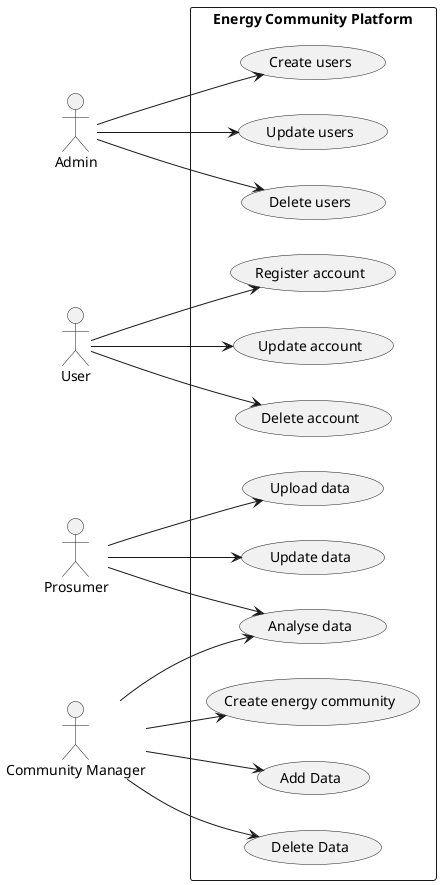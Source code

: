 @startuml 
left to right direction

actor Admin
actor User
actor Prosumer
actor "Community Manager" as CM



 
rectangle "Energy Community Platform" {
  usecase "Create users" as UC1
  usecase "Update users" as UC2
  usecase "Delete users" as UC3

  usecase "Register account" as UC4
  usecase "Update account" as UC5
  usecase "Delete account" as UC6

  usecase "Upload data" as UC7
  usecase "Update data" as UC8
  usecase "Analyse data" as UC9

  usecase "Create energy community" as UC10
  usecase "Add Data" as UC11
  usecase "Delete Data" as UC12
    
    Admin --> UC1
    Admin --> UC2
    Admin --> UC3

    User --> UC4
    User --> UC5
    User --> UC6

    Prosumer --> UC7
    Prosumer --> UC8
    Prosumer --> UC9

    CM --> UC10
    CM --> UC11
    CM --> UC9
    CM --> UC12
}
@enduml
